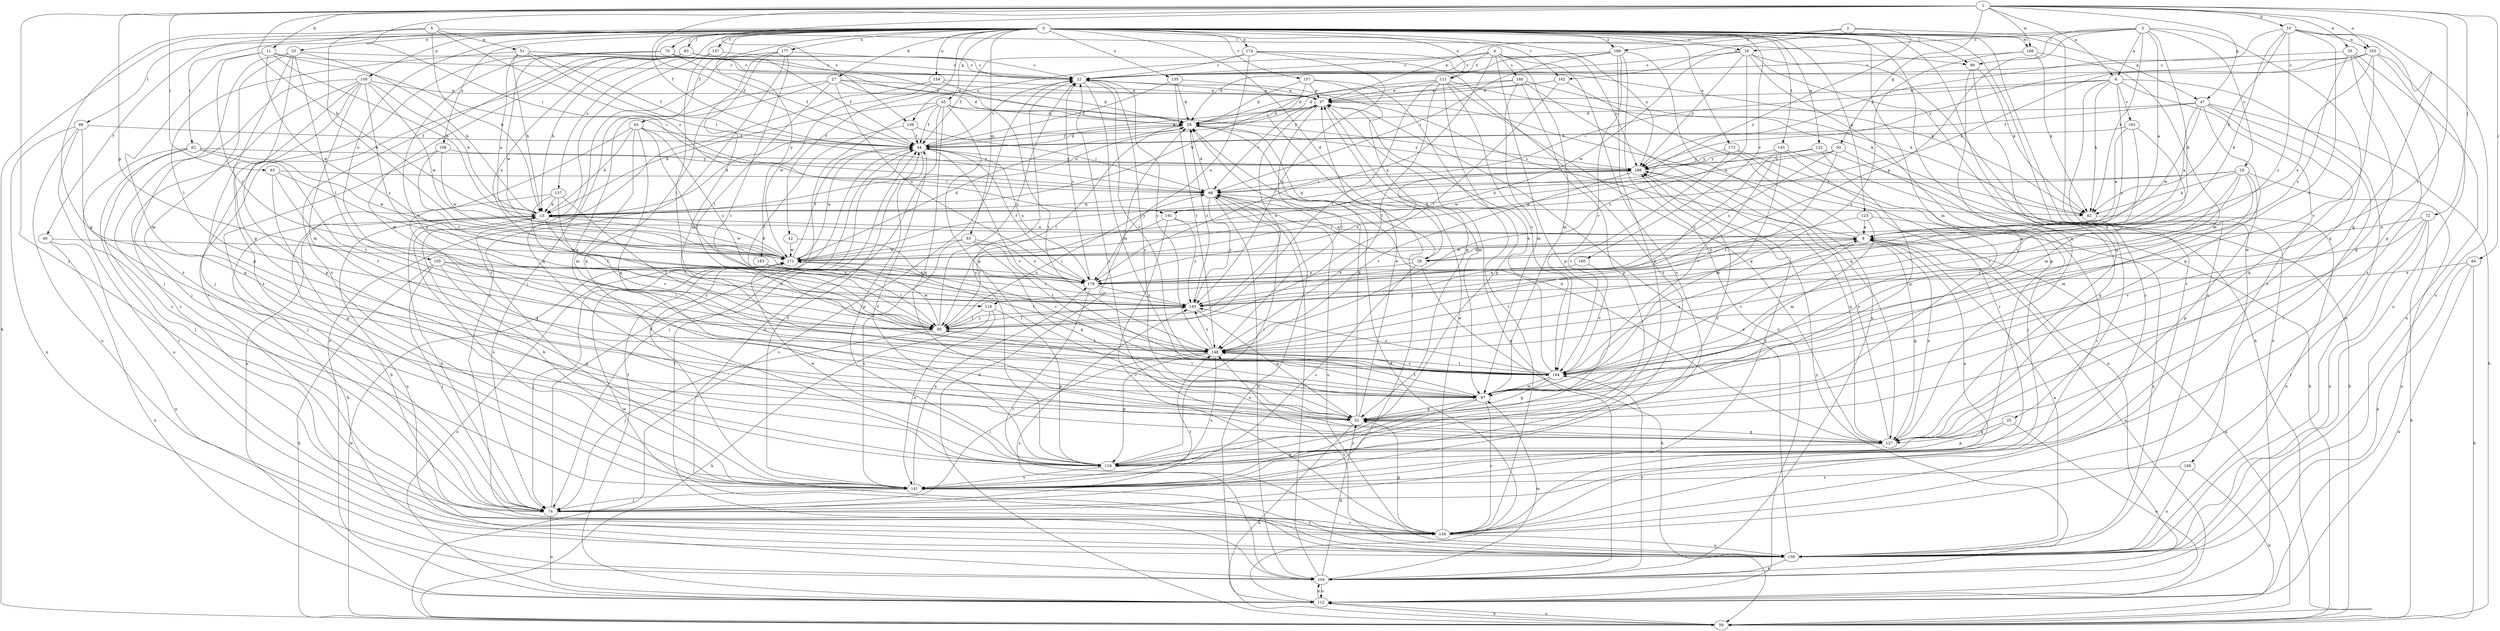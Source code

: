 strict digraph  {
0;
1;
2;
3;
4;
5;
6;
8;
10;
11;
15;
16;
18;
22;
25;
27;
28;
29;
33;
35;
37;
40;
42;
43;
44;
45;
47;
50;
51;
52;
59;
62;
63;
64;
66;
70;
72;
74;
82;
83;
86;
89;
90;
93;
97;
100;
103;
104;
105;
108;
111;
112;
118;
119;
122;
123;
127;
134;
135;
137;
139;
140;
141;
143;
147;
148;
154;
156;
157;
160;
162;
163;
164;
166;
168;
171;
173;
174;
177;
178;
183;
186;
189;
191;
193;
0 -> 16  [label=c];
0 -> 25  [label=d];
0 -> 27  [label=d];
0 -> 28  [label=d];
0 -> 33  [label=e];
0 -> 40  [label=f];
0 -> 42  [label=f];
0 -> 43  [label=f];
0 -> 44  [label=f];
0 -> 45  [label=g];
0 -> 47  [label=g];
0 -> 59  [label=h];
0 -> 62  [label=i];
0 -> 70  [label=j];
0 -> 83  [label=l];
0 -> 86  [label=l];
0 -> 89  [label=l];
0 -> 93  [label=m];
0 -> 97  [label=m];
0 -> 100  [label=n];
0 -> 105  [label=o];
0 -> 108  [label=o];
0 -> 111  [label=o];
0 -> 122  [label=q];
0 -> 123  [label=q];
0 -> 127  [label=q];
0 -> 134  [label=r];
0 -> 135  [label=s];
0 -> 137  [label=s];
0 -> 143  [label=t];
0 -> 147  [label=t];
0 -> 154  [label=u];
0 -> 156  [label=u];
0 -> 157  [label=v];
0 -> 160  [label=v];
0 -> 162  [label=v];
0 -> 166  [label=w];
0 -> 173  [label=x];
0 -> 174  [label=x];
0 -> 177  [label=x];
0 -> 183  [label=y];
0 -> 186  [label=y];
0 -> 189  [label=z];
1 -> 6  [label=a];
1 -> 10  [label=b];
1 -> 11  [label=b];
1 -> 15  [label=b];
1 -> 35  [label=e];
1 -> 44  [label=f];
1 -> 47  [label=g];
1 -> 50  [label=g];
1 -> 63  [label=i];
1 -> 64  [label=i];
1 -> 66  [label=i];
1 -> 72  [label=j];
1 -> 74  [label=j];
1 -> 103  [label=n];
1 -> 118  [label=p];
1 -> 139  [label=s];
1 -> 148  [label=t];
1 -> 166  [label=w];
2 -> 37  [label=e];
2 -> 168  [label=w];
2 -> 189  [label=z];
2 -> 191  [label=z];
3 -> 6  [label=a];
3 -> 8  [label=a];
3 -> 16  [label=c];
3 -> 18  [label=c];
3 -> 28  [label=d];
3 -> 82  [label=k];
3 -> 89  [label=l];
3 -> 118  [label=p];
3 -> 127  [label=q];
3 -> 162  [label=v];
4 -> 22  [label=c];
4 -> 97  [label=m];
4 -> 111  [label=o];
4 -> 119  [label=p];
4 -> 139  [label=s];
4 -> 140  [label=s];
4 -> 141  [label=s];
4 -> 178  [label=x];
4 -> 186  [label=y];
5 -> 15  [label=b];
5 -> 51  [label=g];
5 -> 52  [label=g];
5 -> 89  [label=l];
5 -> 171  [label=w];
5 -> 191  [label=z];
6 -> 37  [label=e];
6 -> 66  [label=i];
6 -> 82  [label=k];
6 -> 112  [label=o];
6 -> 141  [label=s];
6 -> 156  [label=u];
6 -> 163  [label=v];
6 -> 193  [label=z];
8 -> 22  [label=c];
8 -> 28  [label=d];
8 -> 37  [label=e];
8 -> 127  [label=q];
8 -> 164  [label=v];
8 -> 171  [label=w];
10 -> 28  [label=d];
10 -> 52  [label=g];
10 -> 82  [label=k];
10 -> 103  [label=n];
10 -> 148  [label=t];
10 -> 156  [label=u];
10 -> 186  [label=y];
10 -> 193  [label=z];
11 -> 15  [label=b];
11 -> 22  [label=c];
11 -> 66  [label=i];
11 -> 97  [label=m];
11 -> 171  [label=w];
11 -> 193  [label=z];
15 -> 8  [label=a];
15 -> 29  [label=d];
15 -> 37  [label=e];
15 -> 90  [label=l];
15 -> 141  [label=s];
15 -> 156  [label=u];
15 -> 171  [label=w];
16 -> 22  [label=c];
16 -> 59  [label=h];
16 -> 119  [label=p];
16 -> 134  [label=r];
16 -> 148  [label=t];
16 -> 171  [label=w];
16 -> 186  [label=y];
18 -> 15  [label=b];
18 -> 66  [label=i];
18 -> 82  [label=k];
18 -> 97  [label=m];
18 -> 112  [label=o];
18 -> 119  [label=p];
18 -> 148  [label=t];
18 -> 164  [label=v];
22 -> 37  [label=e];
22 -> 97  [label=m];
22 -> 164  [label=v];
25 -> 112  [label=o];
25 -> 119  [label=p];
25 -> 127  [label=q];
27 -> 29  [label=d];
27 -> 37  [label=e];
27 -> 52  [label=g];
27 -> 90  [label=l];
27 -> 127  [label=q];
27 -> 178  [label=x];
27 -> 186  [label=y];
28 -> 29  [label=d];
28 -> 59  [label=h];
28 -> 66  [label=i];
28 -> 141  [label=s];
28 -> 178  [label=x];
29 -> 44  [label=f];
29 -> 90  [label=l];
29 -> 186  [label=y];
29 -> 193  [label=z];
33 -> 15  [label=b];
33 -> 22  [label=c];
33 -> 52  [label=g];
33 -> 74  [label=j];
33 -> 90  [label=l];
33 -> 119  [label=p];
33 -> 141  [label=s];
35 -> 22  [label=c];
35 -> 104  [label=n];
35 -> 127  [label=q];
35 -> 141  [label=s];
35 -> 193  [label=z];
37 -> 29  [label=d];
37 -> 66  [label=i];
37 -> 97  [label=m];
37 -> 148  [label=t];
40 -> 104  [label=n];
40 -> 112  [label=o];
40 -> 171  [label=w];
42 -> 164  [label=v];
42 -> 171  [label=w];
43 -> 15  [label=b];
43 -> 44  [label=f];
43 -> 52  [label=g];
43 -> 90  [label=l];
43 -> 97  [label=m];
43 -> 112  [label=o];
43 -> 193  [label=z];
44 -> 22  [label=c];
44 -> 29  [label=d];
44 -> 37  [label=e];
44 -> 74  [label=j];
44 -> 119  [label=p];
44 -> 164  [label=v];
44 -> 171  [label=w];
44 -> 178  [label=x];
44 -> 186  [label=y];
45 -> 15  [label=b];
45 -> 29  [label=d];
45 -> 44  [label=f];
45 -> 52  [label=g];
45 -> 127  [label=q];
45 -> 141  [label=s];
45 -> 148  [label=t];
45 -> 156  [label=u];
47 -> 8  [label=a];
47 -> 29  [label=d];
47 -> 44  [label=f];
47 -> 52  [label=g];
47 -> 59  [label=h];
47 -> 127  [label=q];
47 -> 134  [label=r];
47 -> 171  [label=w];
50 -> 127  [label=q];
50 -> 148  [label=t];
50 -> 171  [label=w];
50 -> 178  [label=x];
50 -> 186  [label=y];
51 -> 8  [label=a];
51 -> 15  [label=b];
51 -> 22  [label=c];
51 -> 29  [label=d];
51 -> 44  [label=f];
51 -> 66  [label=i];
51 -> 90  [label=l];
52 -> 22  [label=c];
52 -> 29  [label=d];
52 -> 37  [label=e];
52 -> 59  [label=h];
52 -> 127  [label=q];
59 -> 8  [label=a];
59 -> 22  [label=c];
59 -> 29  [label=d];
59 -> 112  [label=o];
59 -> 171  [label=w];
62 -> 74  [label=j];
62 -> 134  [label=r];
62 -> 148  [label=t];
62 -> 156  [label=u];
62 -> 171  [label=w];
62 -> 186  [label=y];
63 -> 66  [label=i];
63 -> 119  [label=p];
63 -> 148  [label=t];
63 -> 178  [label=x];
64 -> 59  [label=h];
64 -> 112  [label=o];
64 -> 156  [label=u];
64 -> 178  [label=x];
66 -> 15  [label=b];
66 -> 29  [label=d];
66 -> 82  [label=k];
66 -> 104  [label=n];
66 -> 112  [label=o];
66 -> 156  [label=u];
66 -> 193  [label=z];
70 -> 22  [label=c];
70 -> 29  [label=d];
70 -> 44  [label=f];
70 -> 74  [label=j];
70 -> 164  [label=v];
70 -> 171  [label=w];
72 -> 8  [label=a];
72 -> 59  [label=h];
72 -> 134  [label=r];
72 -> 156  [label=u];
72 -> 164  [label=v];
74 -> 15  [label=b];
74 -> 44  [label=f];
74 -> 112  [label=o];
74 -> 134  [label=r];
74 -> 148  [label=t];
74 -> 186  [label=y];
82 -> 156  [label=u];
83 -> 15  [label=b];
83 -> 22  [label=c];
83 -> 44  [label=f];
83 -> 97  [label=m];
83 -> 134  [label=r];
83 -> 141  [label=s];
83 -> 178  [label=x];
86 -> 44  [label=f];
86 -> 52  [label=g];
86 -> 104  [label=n];
86 -> 141  [label=s];
86 -> 156  [label=u];
89 -> 52  [label=g];
89 -> 82  [label=k];
89 -> 127  [label=q];
90 -> 22  [label=c];
90 -> 37  [label=e];
90 -> 66  [label=i];
90 -> 74  [label=j];
90 -> 148  [label=t];
90 -> 171  [label=w];
90 -> 193  [label=z];
93 -> 52  [label=g];
93 -> 141  [label=s];
93 -> 148  [label=t];
93 -> 171  [label=w];
93 -> 178  [label=x];
97 -> 52  [label=g];
97 -> 90  [label=l];
97 -> 134  [label=r];
97 -> 141  [label=s];
97 -> 148  [label=t];
100 -> 15  [label=b];
100 -> 37  [label=e];
100 -> 74  [label=j];
100 -> 97  [label=m];
100 -> 119  [label=p];
100 -> 134  [label=r];
100 -> 141  [label=s];
100 -> 171  [label=w];
100 -> 193  [label=z];
103 -> 15  [label=b];
103 -> 22  [label=c];
103 -> 52  [label=g];
103 -> 156  [label=u];
103 -> 164  [label=v];
103 -> 178  [label=x];
103 -> 186  [label=y];
104 -> 15  [label=b];
104 -> 37  [label=e];
104 -> 44  [label=f];
104 -> 52  [label=g];
104 -> 66  [label=i];
104 -> 97  [label=m];
104 -> 112  [label=o];
104 -> 164  [label=v];
104 -> 186  [label=y];
104 -> 193  [label=z];
105 -> 59  [label=h];
105 -> 74  [label=j];
105 -> 90  [label=l];
105 -> 119  [label=p];
105 -> 178  [label=x];
105 -> 193  [label=z];
108 -> 74  [label=j];
108 -> 171  [label=w];
108 -> 186  [label=y];
108 -> 193  [label=z];
111 -> 15  [label=b];
111 -> 37  [label=e];
111 -> 82  [label=k];
111 -> 90  [label=l];
111 -> 119  [label=p];
111 -> 127  [label=q];
111 -> 148  [label=t];
111 -> 164  [label=v];
112 -> 8  [label=a];
112 -> 29  [label=d];
112 -> 44  [label=f];
112 -> 59  [label=h];
112 -> 104  [label=n];
118 -> 59  [label=h];
118 -> 90  [label=l];
118 -> 119  [label=p];
118 -> 141  [label=s];
119 -> 22  [label=c];
119 -> 44  [label=f];
119 -> 66  [label=i];
119 -> 141  [label=s];
119 -> 171  [label=w];
119 -> 186  [label=y];
122 -> 52  [label=g];
122 -> 59  [label=h];
122 -> 171  [label=w];
122 -> 186  [label=y];
123 -> 8  [label=a];
123 -> 97  [label=m];
123 -> 156  [label=u];
123 -> 178  [label=x];
127 -> 8  [label=a];
127 -> 22  [label=c];
127 -> 29  [label=d];
127 -> 119  [label=p];
127 -> 186  [label=y];
134 -> 15  [label=b];
134 -> 37  [label=e];
134 -> 52  [label=g];
134 -> 156  [label=u];
135 -> 29  [label=d];
135 -> 37  [label=e];
135 -> 44  [label=f];
135 -> 148  [label=t];
137 -> 15  [label=b];
137 -> 90  [label=l];
137 -> 127  [label=q];
137 -> 148  [label=t];
137 -> 164  [label=v];
139 -> 44  [label=f];
139 -> 66  [label=i];
139 -> 90  [label=l];
140 -> 29  [label=d];
140 -> 37  [label=e];
140 -> 82  [label=k];
140 -> 97  [label=m];
140 -> 119  [label=p];
140 -> 127  [label=q];
141 -> 8  [label=a];
141 -> 15  [label=b];
141 -> 44  [label=f];
141 -> 74  [label=j];
141 -> 178  [label=x];
143 -> 59  [label=h];
143 -> 74  [label=j];
143 -> 97  [label=m];
143 -> 164  [label=v];
143 -> 186  [label=y];
143 -> 193  [label=z];
147 -> 22  [label=c];
147 -> 90  [label=l];
147 -> 141  [label=s];
148 -> 22  [label=c];
148 -> 74  [label=j];
148 -> 119  [label=p];
148 -> 141  [label=s];
148 -> 164  [label=v];
148 -> 193  [label=z];
154 -> 29  [label=d];
154 -> 37  [label=e];
154 -> 112  [label=o];
154 -> 171  [label=w];
156 -> 8  [label=a];
156 -> 37  [label=e];
156 -> 104  [label=n];
156 -> 141  [label=s];
156 -> 148  [label=t];
156 -> 171  [label=w];
157 -> 29  [label=d];
157 -> 37  [label=e];
157 -> 52  [label=g];
157 -> 74  [label=j];
157 -> 134  [label=r];
160 -> 164  [label=v];
160 -> 178  [label=x];
162 -> 29  [label=d];
162 -> 37  [label=e];
162 -> 90  [label=l];
162 -> 134  [label=r];
163 -> 8  [label=a];
163 -> 44  [label=f];
163 -> 97  [label=m];
163 -> 164  [label=v];
164 -> 8  [label=a];
164 -> 37  [label=e];
164 -> 52  [label=g];
164 -> 97  [label=m];
164 -> 148  [label=t];
164 -> 193  [label=z];
166 -> 22  [label=c];
166 -> 82  [label=k];
166 -> 97  [label=m];
166 -> 148  [label=t];
168 -> 59  [label=h];
168 -> 141  [label=s];
168 -> 156  [label=u];
171 -> 15  [label=b];
171 -> 29  [label=d];
171 -> 44  [label=f];
171 -> 74  [label=j];
171 -> 112  [label=o];
171 -> 148  [label=t];
171 -> 178  [label=x];
171 -> 186  [label=y];
173 -> 104  [label=n];
173 -> 134  [label=r];
173 -> 164  [label=v];
173 -> 186  [label=y];
174 -> 22  [label=c];
174 -> 44  [label=f];
174 -> 82  [label=k];
174 -> 141  [label=s];
174 -> 178  [label=x];
174 -> 193  [label=z];
177 -> 22  [label=c];
177 -> 74  [label=j];
177 -> 97  [label=m];
177 -> 119  [label=p];
177 -> 134  [label=r];
177 -> 164  [label=v];
178 -> 22  [label=c];
178 -> 44  [label=f];
178 -> 134  [label=r];
178 -> 193  [label=z];
183 -> 90  [label=l];
183 -> 178  [label=x];
183 -> 193  [label=z];
186 -> 66  [label=i];
186 -> 127  [label=q];
186 -> 148  [label=t];
186 -> 178  [label=x];
189 -> 22  [label=c];
189 -> 29  [label=d];
189 -> 66  [label=i];
189 -> 104  [label=n];
189 -> 112  [label=o];
189 -> 119  [label=p];
189 -> 164  [label=v];
191 -> 8  [label=a];
191 -> 90  [label=l];
191 -> 134  [label=r];
191 -> 193  [label=z];
193 -> 8  [label=a];
193 -> 52  [label=g];
193 -> 90  [label=l];
}
